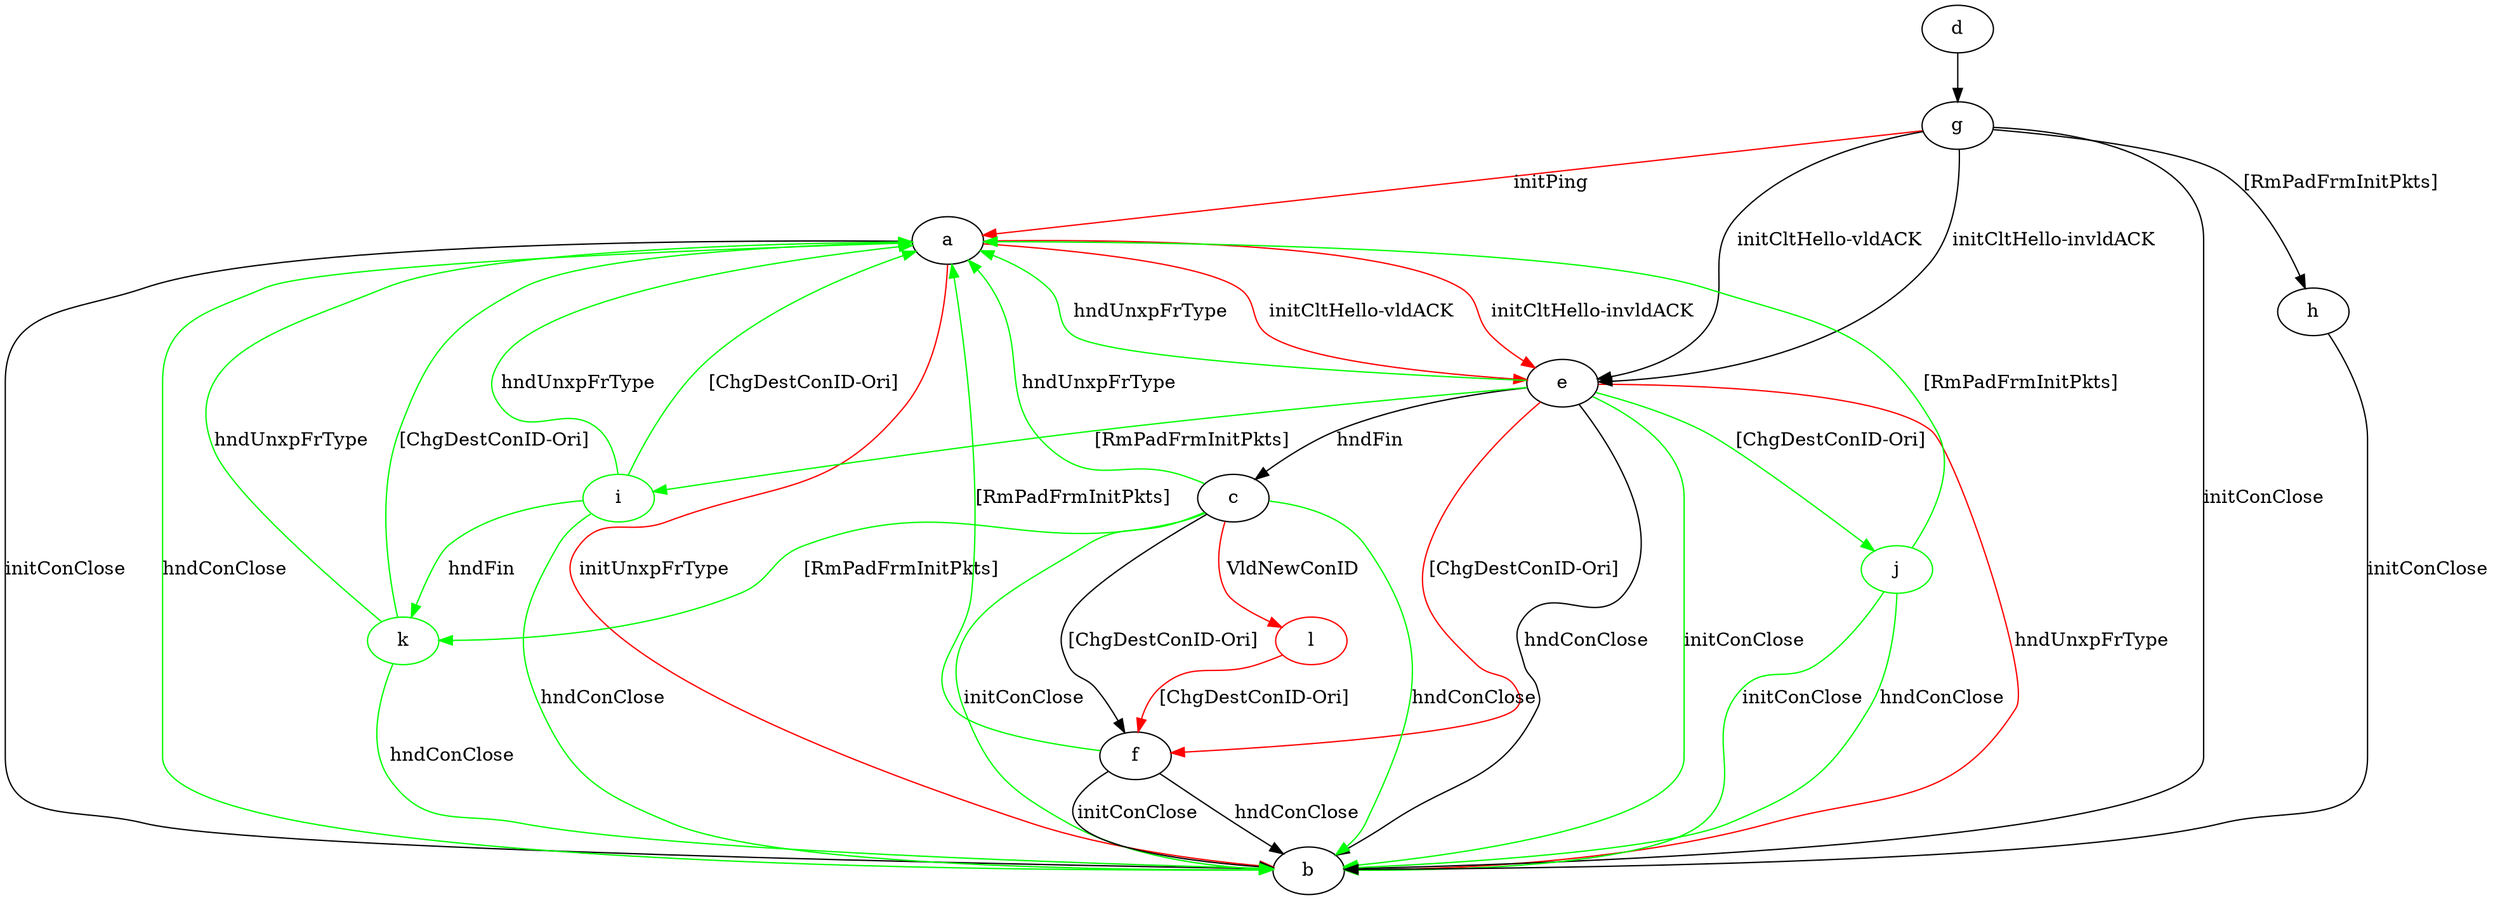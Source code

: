 digraph "" {
	a -> b	[key=0,
		label="initConClose "];
	a -> b	[key=1,
		color=green,
		label="hndConClose "];
	a -> b	[key=2,
		color=red,
		label="initUnxpFrType "];
	a -> e	[key=0,
		color=red,
		label="initCltHello-vldACK "];
	a -> e	[key=1,
		color=red,
		label="initCltHello-invldACK "];
	c -> a	[key=0,
		color=green,
		label="hndUnxpFrType "];
	c -> b	[key=0,
		color=green,
		label="initConClose "];
	c -> b	[key=1,
		color=green,
		label="hndConClose "];
	c -> f	[key=0,
		label="[ChgDestConID-Ori] "];
	k	[color=green];
	c -> k	[key=0,
		color=green,
		label="[RmPadFrmInitPkts] "];
	l	[color=red];
	c -> l	[key=0,
		color=red,
		label="VldNewConID "];
	d -> g	[key=0];
	e -> a	[key=0,
		color=green,
		label="hndUnxpFrType "];
	e -> b	[key=0,
		label="hndConClose "];
	e -> b	[key=1,
		color=green,
		label="initConClose "];
	e -> b	[key=2,
		color=red,
		label="hndUnxpFrType "];
	e -> c	[key=0,
		label="hndFin "];
	e -> f	[key=0,
		color=red,
		label="[ChgDestConID-Ori] "];
	i	[color=green];
	e -> i	[key=0,
		color=green,
		label="[RmPadFrmInitPkts] "];
	j	[color=green];
	e -> j	[key=0,
		color=green,
		label="[ChgDestConID-Ori] "];
	f -> a	[key=0,
		color=green,
		label="[RmPadFrmInitPkts] "];
	f -> b	[key=0,
		label="initConClose "];
	f -> b	[key=1,
		label="hndConClose "];
	g -> a	[key=0,
		color=red,
		label="initPing "];
	g -> b	[key=0,
		label="initConClose "];
	g -> e	[key=0,
		label="initCltHello-vldACK "];
	g -> e	[key=1,
		label="initCltHello-invldACK "];
	g -> h	[key=0,
		label="[RmPadFrmInitPkts] "];
	h -> b	[key=0,
		label="initConClose "];
	i -> a	[key=0,
		color=green,
		label="hndUnxpFrType "];
	i -> a	[key=1,
		color=green,
		label="[ChgDestConID-Ori] "];
	i -> b	[key=0,
		color=green,
		label="hndConClose "];
	i -> k	[key=0,
		color=green,
		label="hndFin "];
	j -> a	[key=0,
		color=green,
		label="[RmPadFrmInitPkts] "];
	j -> b	[key=0,
		color=green,
		label="initConClose "];
	j -> b	[key=1,
		color=green,
		label="hndConClose "];
	k -> a	[key=0,
		color=green,
		label="hndUnxpFrType "];
	k -> a	[key=1,
		color=green,
		label="[ChgDestConID-Ori] "];
	k -> b	[key=0,
		color=green,
		label="hndConClose "];
	l -> f	[key=0,
		color=red,
		label="[ChgDestConID-Ori] "];
}
